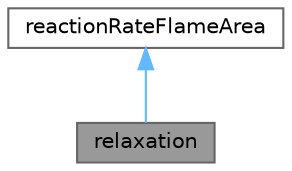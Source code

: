 digraph "relaxation"
{
 // LATEX_PDF_SIZE
  bgcolor="transparent";
  edge [fontname=Helvetica,fontsize=10,labelfontname=Helvetica,labelfontsize=10];
  node [fontname=Helvetica,fontsize=10,shape=box,height=0.2,width=0.4];
  Node1 [id="Node000001",label="relaxation",height=0.2,width=0.4,color="gray40", fillcolor="grey60", style="filled", fontcolor="black",tooltip="Consumption rate per unit of flame area obtained from a relaxation equation."];
  Node2 -> Node1 [id="edge1_Node000001_Node000002",dir="back",color="steelblue1",style="solid",tooltip=" "];
  Node2 [id="Node000002",label="reactionRateFlameArea",height=0.2,width=0.4,color="gray40", fillcolor="white", style="filled",URL="$classFoam_1_1reactionRateFlameArea.html",tooltip="Abstract class for reaction rate per flame area unit."];
}
